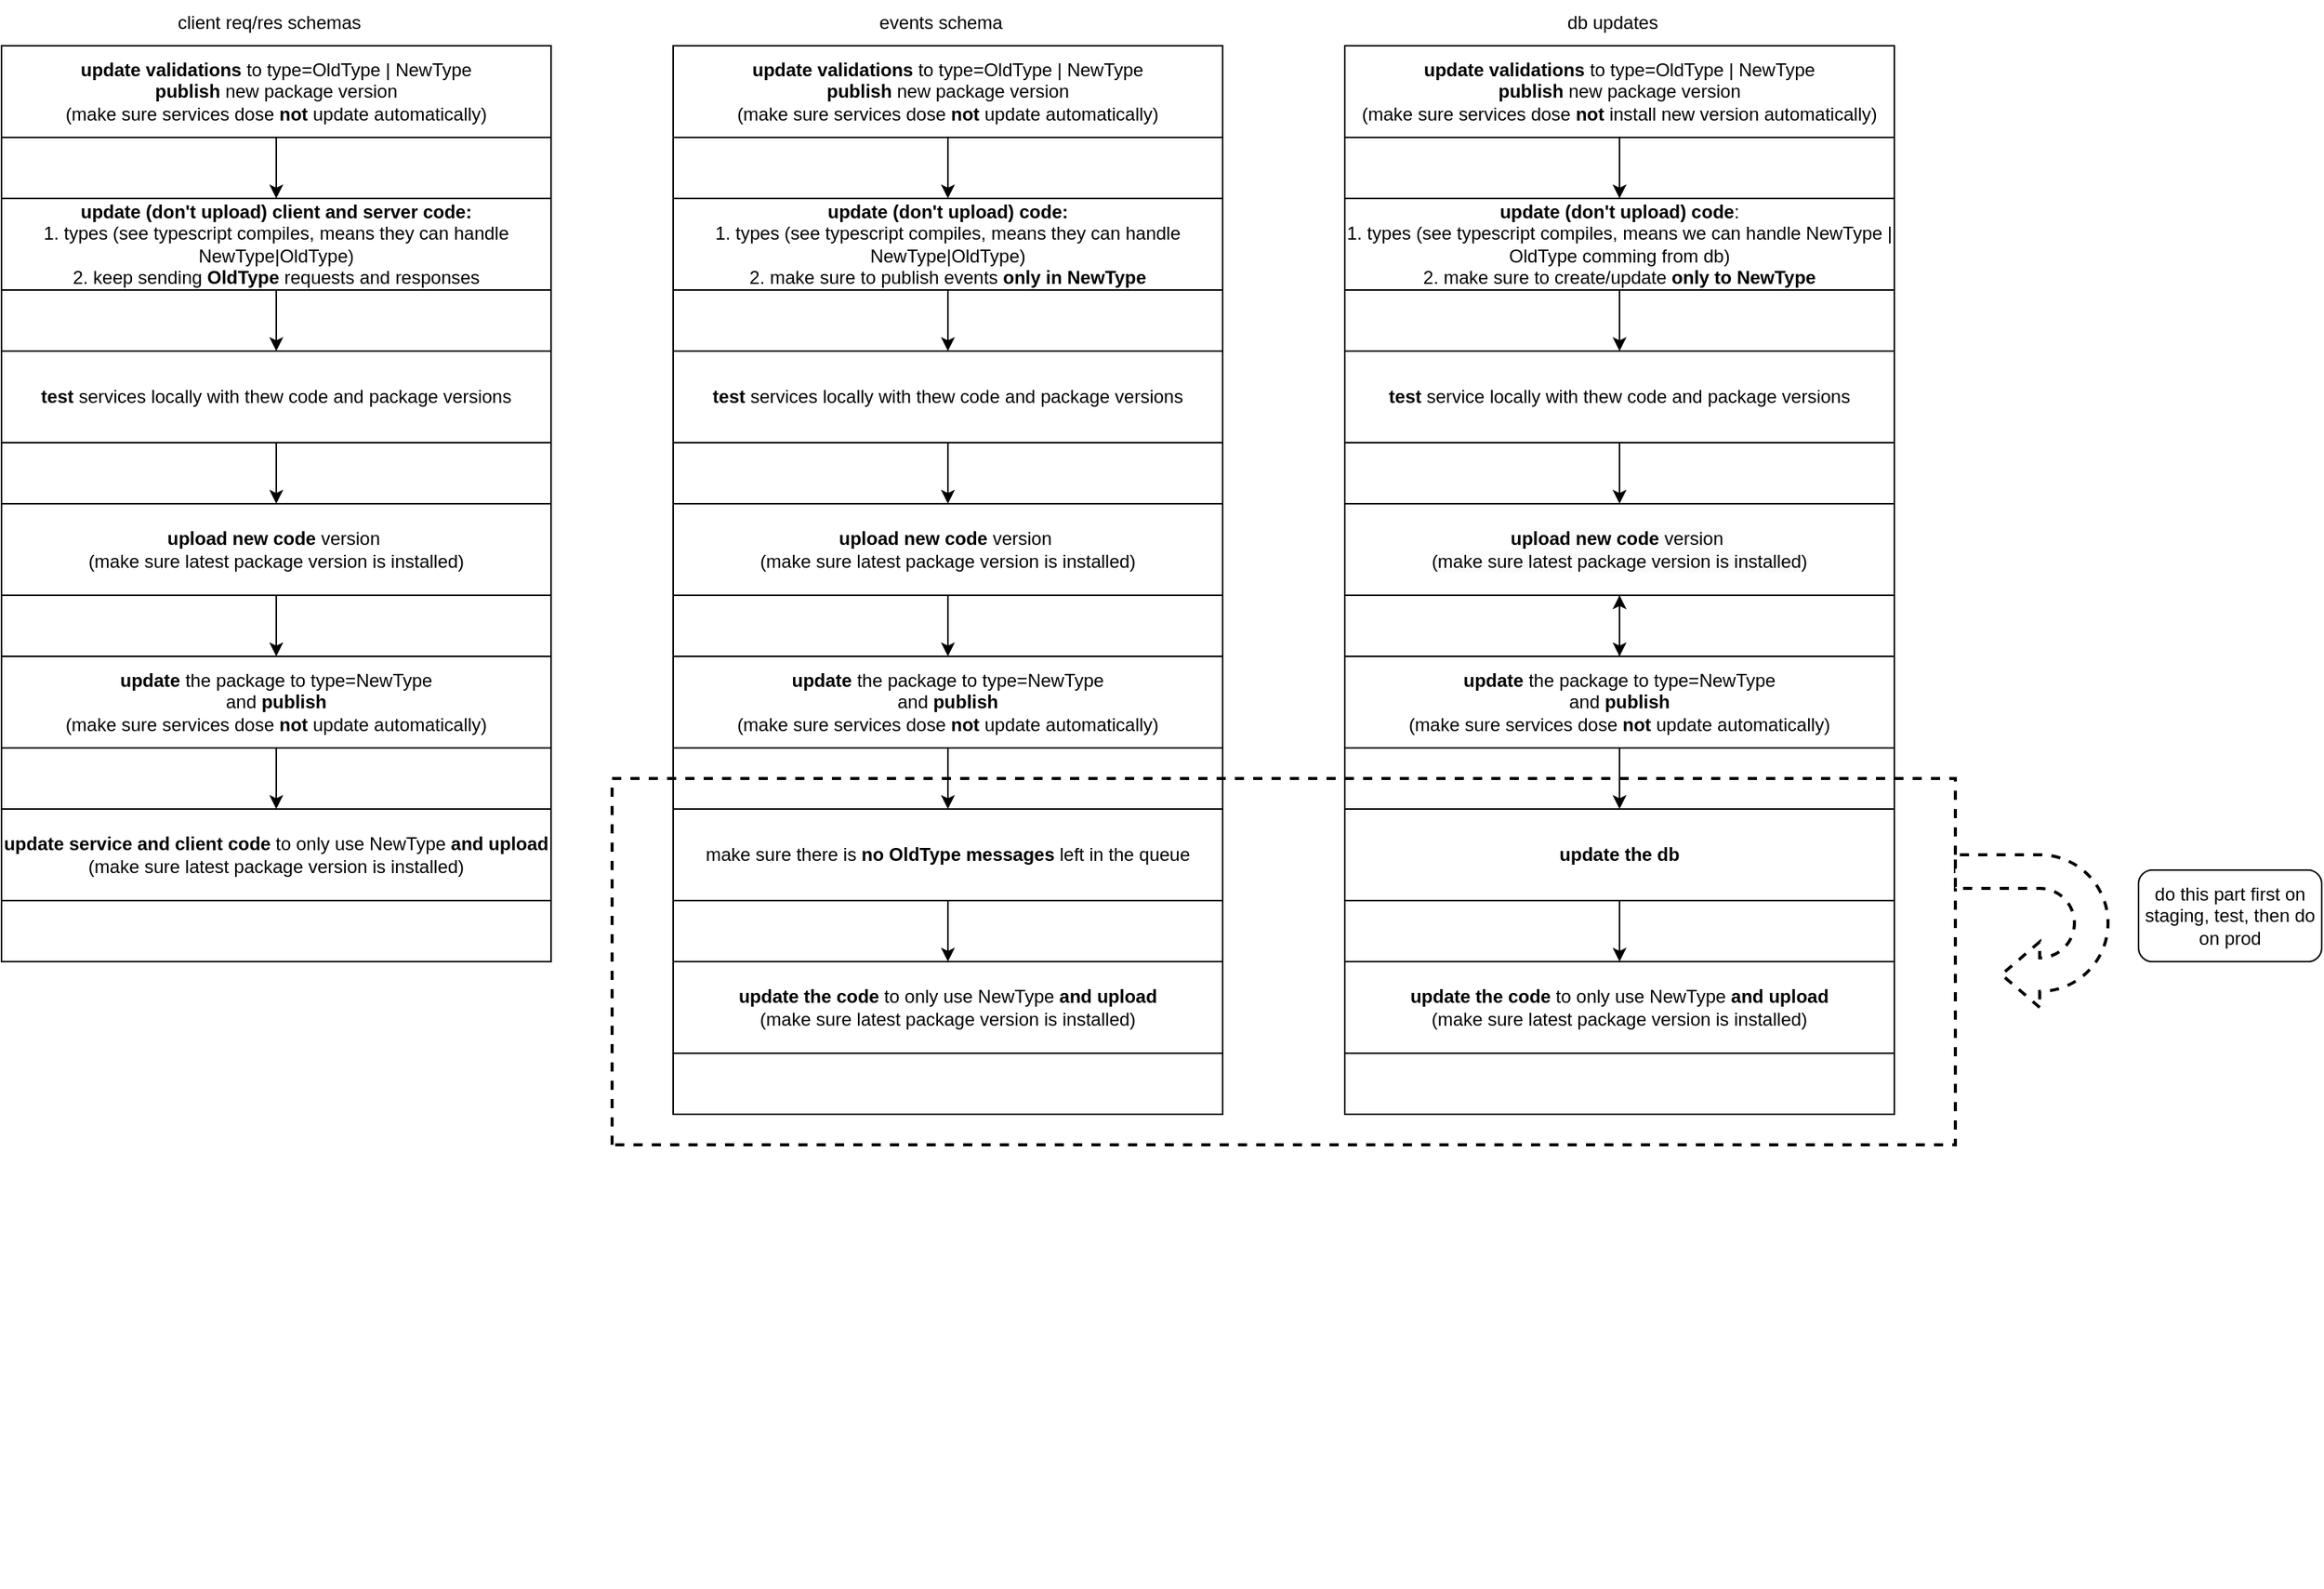 <mxfile version="24.5.3" type="device">
  <diagram name="Page-1" id="DZlAIvs07uHZEx9Pe1zq">
    <mxGraphModel dx="2092" dy="2007" grid="1" gridSize="10" guides="1" tooltips="1" connect="1" arrows="1" fold="1" page="1" pageScale="1" pageWidth="850" pageHeight="1100" math="0" shadow="0">
      <root>
        <mxCell id="0" />
        <mxCell id="1" parent="0" />
        <mxCell id="BxutnQyMST5Urr4yIq5m-32" value="" style="group" vertex="1" connectable="0" parent="1">
          <mxGeometry x="400" y="-150" width="360" height="1040" as="geometry" />
        </mxCell>
        <mxCell id="BxutnQyMST5Urr4yIq5m-1" value="" style="rounded=0;whiteSpace=wrap;html=1;" vertex="1" parent="BxutnQyMST5Urr4yIq5m-32">
          <mxGeometry y="30" width="360" height="700" as="geometry" />
        </mxCell>
        <mxCell id="BxutnQyMST5Urr4yIq5m-2" value="db updates" style="text;html=1;align=center;verticalAlign=middle;resizable=0;points=[];autosize=1;strokeColor=none;fillColor=none;" vertex="1" parent="BxutnQyMST5Urr4yIq5m-32">
          <mxGeometry x="135" width="80" height="30" as="geometry" />
        </mxCell>
        <mxCell id="BxutnQyMST5Urr4yIq5m-14" style="edgeStyle=orthogonalEdgeStyle;rounded=0;orthogonalLoop=1;jettySize=auto;html=1;" edge="1" parent="BxutnQyMST5Urr4yIq5m-32" source="BxutnQyMST5Urr4yIq5m-12" target="BxutnQyMST5Urr4yIq5m-13">
          <mxGeometry relative="1" as="geometry" />
        </mxCell>
        <mxCell id="BxutnQyMST5Urr4yIq5m-12" value="&lt;b&gt;update validations&lt;/b&gt; to type=OldType | NewType&lt;div&gt;&lt;b&gt;publish&lt;/b&gt; new package version&lt;div&gt;(make sure services dose&amp;nbsp;&lt;b&gt;not&lt;/b&gt;&amp;nbsp;install new version automatically)&lt;/div&gt;&lt;/div&gt;" style="rounded=0;whiteSpace=wrap;html=1;" vertex="1" parent="BxutnQyMST5Urr4yIq5m-32">
          <mxGeometry y="30" width="360" height="60" as="geometry" />
        </mxCell>
        <mxCell id="BxutnQyMST5Urr4yIq5m-16" style="edgeStyle=orthogonalEdgeStyle;rounded=0;orthogonalLoop=1;jettySize=auto;html=1;entryX=0.5;entryY=0;entryDx=0;entryDy=0;" edge="1" parent="BxutnQyMST5Urr4yIq5m-32" source="BxutnQyMST5Urr4yIq5m-13" target="BxutnQyMST5Urr4yIq5m-15">
          <mxGeometry relative="1" as="geometry" />
        </mxCell>
        <mxCell id="BxutnQyMST5Urr4yIq5m-13" value="&lt;b&gt;update (don&#39;t upload) code&lt;/b&gt;:&lt;div&gt;1. types (see typescript compiles, means we can handle NewType | OldType comming from db)&lt;/div&gt;&lt;div&gt;2. make sure to create/update &lt;b&gt;only to NewType&lt;/b&gt;&lt;/div&gt;" style="rounded=0;whiteSpace=wrap;html=1;" vertex="1" parent="BxutnQyMST5Urr4yIq5m-32">
          <mxGeometry y="130" width="360" height="60" as="geometry" />
        </mxCell>
        <mxCell id="BxutnQyMST5Urr4yIq5m-18" style="edgeStyle=orthogonalEdgeStyle;rounded=0;orthogonalLoop=1;jettySize=auto;html=1;" edge="1" parent="BxutnQyMST5Urr4yIq5m-32" source="BxutnQyMST5Urr4yIq5m-15" target="BxutnQyMST5Urr4yIq5m-17">
          <mxGeometry relative="1" as="geometry" />
        </mxCell>
        <mxCell id="BxutnQyMST5Urr4yIq5m-15" value="&lt;b&gt;test&lt;/b&gt; service locally with thew code and package versions" style="rounded=0;whiteSpace=wrap;html=1;" vertex="1" parent="BxutnQyMST5Urr4yIq5m-32">
          <mxGeometry y="230" width="360" height="60" as="geometry" />
        </mxCell>
        <mxCell id="BxutnQyMST5Urr4yIq5m-21" style="edgeStyle=orthogonalEdgeStyle;rounded=0;orthogonalLoop=1;jettySize=auto;html=1;entryX=0.5;entryY=0;entryDx=0;entryDy=0;" edge="1" parent="BxutnQyMST5Urr4yIq5m-32" source="BxutnQyMST5Urr4yIq5m-17" target="BxutnQyMST5Urr4yIq5m-19">
          <mxGeometry relative="1" as="geometry" />
        </mxCell>
        <mxCell id="BxutnQyMST5Urr4yIq5m-17" value="&lt;span style=&quot;color: rgb(0, 0, 0); font-family: Helvetica; font-size: 12px; font-style: normal; font-variant-ligatures: normal; font-variant-caps: normal; letter-spacing: normal; orphans: 2; text-align: center; text-indent: 0px; text-transform: none; widows: 2; word-spacing: 0px; -webkit-text-stroke-width: 0px; white-space: normal; background-color: rgb(251, 251, 251); text-decoration-thickness: initial; text-decoration-style: initial; text-decoration-color: initial; float: none; display: inline !important;&quot;&gt;&lt;b&gt;upload new code&lt;/b&gt;&lt;/span&gt;&lt;span style=&quot;color: rgb(0, 0, 0); font-family: Helvetica; font-size: 12px; font-style: normal; font-variant-ligatures: normal; font-variant-caps: normal; font-weight: 400; letter-spacing: normal; orphans: 2; text-align: center; text-indent: 0px; text-transform: none; widows: 2; word-spacing: 0px; -webkit-text-stroke-width: 0px; white-space: normal; background-color: rgb(251, 251, 251); text-decoration-thickness: initial; text-decoration-style: initial; text-decoration-color: initial; display: inline !important; float: none;&quot;&gt; version&amp;nbsp;&lt;/span&gt;&lt;div style=&quot;forced-color-adjust: none; color: rgb(0, 0, 0); font-family: Helvetica; font-size: 12px; font-style: normal; font-variant-ligatures: normal; font-variant-caps: normal; font-weight: 400; letter-spacing: normal; orphans: 2; text-align: center; text-indent: 0px; text-transform: none; widows: 2; word-spacing: 0px; -webkit-text-stroke-width: 0px; white-space: normal; background-color: rgb(251, 251, 251); text-decoration-thickness: initial; text-decoration-style: initial; text-decoration-color: initial;&quot;&gt;(make sure latest package version is installed)&lt;/div&gt;" style="rounded=0;whiteSpace=wrap;html=1;" vertex="1" parent="BxutnQyMST5Urr4yIq5m-32">
          <mxGeometry y="330" width="360" height="60" as="geometry" />
        </mxCell>
        <mxCell id="BxutnQyMST5Urr4yIq5m-22" style="edgeStyle=orthogonalEdgeStyle;rounded=0;orthogonalLoop=1;jettySize=auto;html=1;entryX=0.5;entryY=0;entryDx=0;entryDy=0;" edge="1" parent="BxutnQyMST5Urr4yIq5m-32" source="BxutnQyMST5Urr4yIq5m-19" target="BxutnQyMST5Urr4yIq5m-20">
          <mxGeometry relative="1" as="geometry" />
        </mxCell>
        <mxCell id="BxutnQyMST5Urr4yIq5m-116" style="edgeStyle=orthogonalEdgeStyle;rounded=0;orthogonalLoop=1;jettySize=auto;html=1;" edge="1" parent="BxutnQyMST5Urr4yIq5m-32" source="BxutnQyMST5Urr4yIq5m-19" target="BxutnQyMST5Urr4yIq5m-17">
          <mxGeometry relative="1" as="geometry" />
        </mxCell>
        <mxCell id="BxutnQyMST5Urr4yIq5m-19" value="&lt;b&gt;update&lt;/b&gt;&amp;nbsp;the package to type=NewType&lt;div&gt;and&amp;nbsp;&lt;b&gt;publish&lt;/b&gt;&lt;br&gt;&lt;div&gt;(make sure services dose&amp;nbsp;&lt;b&gt;not&lt;/b&gt;&amp;nbsp;update automatically)&lt;/div&gt;&lt;/div&gt;" style="rounded=0;whiteSpace=wrap;html=1;" vertex="1" parent="BxutnQyMST5Urr4yIq5m-32">
          <mxGeometry y="430" width="360" height="60" as="geometry" />
        </mxCell>
        <mxCell id="BxutnQyMST5Urr4yIq5m-26" style="edgeStyle=orthogonalEdgeStyle;rounded=0;orthogonalLoop=1;jettySize=auto;html=1;entryX=0.5;entryY=0;entryDx=0;entryDy=0;" edge="1" parent="BxutnQyMST5Urr4yIq5m-32" source="BxutnQyMST5Urr4yIq5m-20" target="BxutnQyMST5Urr4yIq5m-23">
          <mxGeometry relative="1" as="geometry" />
        </mxCell>
        <mxCell id="BxutnQyMST5Urr4yIq5m-20" value="&lt;b&gt;update the db&lt;/b&gt;" style="rounded=0;whiteSpace=wrap;html=1;" vertex="1" parent="BxutnQyMST5Urr4yIq5m-32">
          <mxGeometry y="530" width="360" height="60" as="geometry" />
        </mxCell>
        <mxCell id="BxutnQyMST5Urr4yIq5m-23" value="&lt;b&gt;update the code&lt;/b&gt;&amp;nbsp;to only use NewType&amp;nbsp;&lt;b&gt;and upload&lt;/b&gt;&lt;div&gt;(make sure latest package version is installed)&lt;/div&gt;" style="rounded=0;whiteSpace=wrap;html=1;" vertex="1" parent="BxutnQyMST5Urr4yIq5m-32">
          <mxGeometry y="630" width="360" height="60" as="geometry" />
        </mxCell>
        <mxCell id="BxutnQyMST5Urr4yIq5m-77" style="edgeStyle=orthogonalEdgeStyle;rounded=0;orthogonalLoop=1;jettySize=auto;html=1;exitX=0.5;exitY=1;exitDx=0;exitDy=0;" edge="1" parent="BxutnQyMST5Urr4yIq5m-32" source="BxutnQyMST5Urr4yIq5m-1" target="BxutnQyMST5Urr4yIq5m-1">
          <mxGeometry relative="1" as="geometry" />
        </mxCell>
        <mxCell id="BxutnQyMST5Urr4yIq5m-117" style="edgeStyle=orthogonalEdgeStyle;rounded=0;orthogonalLoop=1;jettySize=auto;html=1;exitX=0.5;exitY=1;exitDx=0;exitDy=0;" edge="1" parent="BxutnQyMST5Urr4yIq5m-32" source="BxutnQyMST5Urr4yIq5m-1" target="BxutnQyMST5Urr4yIq5m-1">
          <mxGeometry relative="1" as="geometry" />
        </mxCell>
        <mxCell id="BxutnQyMST5Urr4yIq5m-78" value="" style="group" vertex="1" connectable="0" parent="1">
          <mxGeometry x="-40" y="-150" width="360" height="1040" as="geometry" />
        </mxCell>
        <mxCell id="BxutnQyMST5Urr4yIq5m-79" value="" style="rounded=0;whiteSpace=wrap;html=1;" vertex="1" parent="BxutnQyMST5Urr4yIq5m-78">
          <mxGeometry y="30" width="360" height="700" as="geometry" />
        </mxCell>
        <mxCell id="BxutnQyMST5Urr4yIq5m-80" value="events schema" style="text;html=1;align=center;verticalAlign=middle;resizable=0;points=[];autosize=1;strokeColor=none;fillColor=none;" vertex="1" parent="BxutnQyMST5Urr4yIq5m-78">
          <mxGeometry x="125" width="100" height="30" as="geometry" />
        </mxCell>
        <mxCell id="BxutnQyMST5Urr4yIq5m-81" style="edgeStyle=orthogonalEdgeStyle;rounded=0;orthogonalLoop=1;jettySize=auto;html=1;" edge="1" parent="BxutnQyMST5Urr4yIq5m-78" source="BxutnQyMST5Urr4yIq5m-82" target="BxutnQyMST5Urr4yIq5m-84">
          <mxGeometry relative="1" as="geometry" />
        </mxCell>
        <mxCell id="BxutnQyMST5Urr4yIq5m-82" value="&lt;b&gt;update validations&lt;/b&gt; to type=OldType | NewType&lt;div&gt;&lt;b&gt;publish&lt;/b&gt; new package version&lt;div&gt;(make sure services dose&amp;nbsp;&lt;b&gt;not&lt;/b&gt;&amp;nbsp;update automatically)&lt;/div&gt;&lt;/div&gt;" style="rounded=0;whiteSpace=wrap;html=1;" vertex="1" parent="BxutnQyMST5Urr4yIq5m-78">
          <mxGeometry y="30" width="360" height="60" as="geometry" />
        </mxCell>
        <mxCell id="BxutnQyMST5Urr4yIq5m-83" style="edgeStyle=orthogonalEdgeStyle;rounded=0;orthogonalLoop=1;jettySize=auto;html=1;entryX=0.5;entryY=0;entryDx=0;entryDy=0;" edge="1" parent="BxutnQyMST5Urr4yIq5m-78" source="BxutnQyMST5Urr4yIq5m-84" target="BxutnQyMST5Urr4yIq5m-86">
          <mxGeometry relative="1" as="geometry" />
        </mxCell>
        <mxCell id="BxutnQyMST5Urr4yIq5m-84" value="&lt;b&gt;update (don&#39;t upload)&amp;nbsp;code:&lt;/b&gt;&lt;div&gt;1. types (see typescript compiles, means they can handle NewType|OldType)&lt;/div&gt;&lt;div&gt;2. make sure to publish events &lt;b&gt;only in NewType&lt;/b&gt;&lt;/div&gt;" style="rounded=0;whiteSpace=wrap;html=1;" vertex="1" parent="BxutnQyMST5Urr4yIq5m-78">
          <mxGeometry y="130" width="360" height="60" as="geometry" />
        </mxCell>
        <mxCell id="BxutnQyMST5Urr4yIq5m-85" style="edgeStyle=orthogonalEdgeStyle;rounded=0;orthogonalLoop=1;jettySize=auto;html=1;" edge="1" parent="BxutnQyMST5Urr4yIq5m-78" source="BxutnQyMST5Urr4yIq5m-86" target="BxutnQyMST5Urr4yIq5m-88">
          <mxGeometry relative="1" as="geometry" />
        </mxCell>
        <mxCell id="BxutnQyMST5Urr4yIq5m-86" value="&lt;b&gt;test&lt;/b&gt; services locally with thew code and package versions" style="rounded=0;whiteSpace=wrap;html=1;" vertex="1" parent="BxutnQyMST5Urr4yIq5m-78">
          <mxGeometry y="230" width="360" height="60" as="geometry" />
        </mxCell>
        <mxCell id="BxutnQyMST5Urr4yIq5m-87" style="edgeStyle=orthogonalEdgeStyle;rounded=0;orthogonalLoop=1;jettySize=auto;html=1;entryX=0.5;entryY=0;entryDx=0;entryDy=0;" edge="1" parent="BxutnQyMST5Urr4yIq5m-78" source="BxutnQyMST5Urr4yIq5m-88" target="BxutnQyMST5Urr4yIq5m-90">
          <mxGeometry relative="1" as="geometry" />
        </mxCell>
        <mxCell id="BxutnQyMST5Urr4yIq5m-88" value="&lt;b&gt;upload new code&lt;/b&gt;&amp;nbsp;version&amp;nbsp;&lt;div&gt;(make sure latest package version is installed)&lt;/div&gt;" style="rounded=0;whiteSpace=wrap;html=1;" vertex="1" parent="BxutnQyMST5Urr4yIq5m-78">
          <mxGeometry y="330" width="360" height="60" as="geometry" />
        </mxCell>
        <mxCell id="BxutnQyMST5Urr4yIq5m-89" style="edgeStyle=orthogonalEdgeStyle;rounded=0;orthogonalLoop=1;jettySize=auto;html=1;entryX=0.5;entryY=0;entryDx=0;entryDy=0;" edge="1" parent="BxutnQyMST5Urr4yIq5m-78" source="BxutnQyMST5Urr4yIq5m-90" target="BxutnQyMST5Urr4yIq5m-92">
          <mxGeometry relative="1" as="geometry" />
        </mxCell>
        <mxCell id="BxutnQyMST5Urr4yIq5m-90" value="&lt;b&gt;update&lt;/b&gt;&amp;nbsp;the package to type=NewType&lt;div&gt;and&amp;nbsp;&lt;b&gt;publish&lt;/b&gt;&lt;br&gt;&lt;div&gt;(make sure services dose&amp;nbsp;&lt;b&gt;not&lt;/b&gt;&amp;nbsp;update automatically)&lt;/div&gt;&lt;/div&gt;" style="rounded=0;whiteSpace=wrap;html=1;" vertex="1" parent="BxutnQyMST5Urr4yIq5m-78">
          <mxGeometry y="430" width="360" height="60" as="geometry" />
        </mxCell>
        <mxCell id="BxutnQyMST5Urr4yIq5m-91" style="edgeStyle=orthogonalEdgeStyle;rounded=0;orthogonalLoop=1;jettySize=auto;html=1;entryX=0.5;entryY=0;entryDx=0;entryDy=0;" edge="1" parent="BxutnQyMST5Urr4yIq5m-78" source="BxutnQyMST5Urr4yIq5m-92" target="BxutnQyMST5Urr4yIq5m-94">
          <mxGeometry relative="1" as="geometry" />
        </mxCell>
        <mxCell id="BxutnQyMST5Urr4yIq5m-92" value="make sure there is&amp;nbsp;&lt;b&gt;no OldType messages&lt;/b&gt;&amp;nbsp;left in the queue" style="rounded=0;whiteSpace=wrap;html=1;" vertex="1" parent="BxutnQyMST5Urr4yIq5m-78">
          <mxGeometry y="530" width="360" height="60" as="geometry" />
        </mxCell>
        <mxCell id="BxutnQyMST5Urr4yIq5m-94" value="&lt;div&gt;&lt;b&gt;update the code&lt;/b&gt; to only use NewType &lt;b&gt;and upload&lt;/b&gt;&lt;div&gt;(make sure latest package version is installed)&lt;/div&gt;&lt;/div&gt;" style="rounded=0;whiteSpace=wrap;html=1;" vertex="1" parent="BxutnQyMST5Urr4yIq5m-78">
          <mxGeometry y="630" width="360" height="60" as="geometry" />
        </mxCell>
        <mxCell id="BxutnQyMST5Urr4yIq5m-96" style="edgeStyle=orthogonalEdgeStyle;rounded=0;orthogonalLoop=1;jettySize=auto;html=1;exitX=0.5;exitY=1;exitDx=0;exitDy=0;" edge="1" parent="BxutnQyMST5Urr4yIq5m-78" source="BxutnQyMST5Urr4yIq5m-79" target="BxutnQyMST5Urr4yIq5m-79">
          <mxGeometry relative="1" as="geometry" />
        </mxCell>
        <mxCell id="BxutnQyMST5Urr4yIq5m-97" value="" style="group" vertex="1" connectable="0" parent="1">
          <mxGeometry x="-480" y="-150" width="360" height="1040" as="geometry" />
        </mxCell>
        <mxCell id="BxutnQyMST5Urr4yIq5m-98" value="" style="rounded=0;whiteSpace=wrap;html=1;" vertex="1" parent="BxutnQyMST5Urr4yIq5m-97">
          <mxGeometry y="30" width="360" height="600" as="geometry" />
        </mxCell>
        <mxCell id="BxutnQyMST5Urr4yIq5m-99" value="client req/res schemas" style="text;html=1;align=center;verticalAlign=middle;resizable=0;points=[];autosize=1;strokeColor=none;fillColor=none;" vertex="1" parent="BxutnQyMST5Urr4yIq5m-97">
          <mxGeometry x="105" width="140" height="30" as="geometry" />
        </mxCell>
        <mxCell id="BxutnQyMST5Urr4yIq5m-100" style="edgeStyle=orthogonalEdgeStyle;rounded=0;orthogonalLoop=1;jettySize=auto;html=1;" edge="1" parent="BxutnQyMST5Urr4yIq5m-97" source="BxutnQyMST5Urr4yIq5m-101" target="BxutnQyMST5Urr4yIq5m-103">
          <mxGeometry relative="1" as="geometry" />
        </mxCell>
        <mxCell id="BxutnQyMST5Urr4yIq5m-101" value="&lt;b&gt;update validations&lt;/b&gt; to type=OldType | NewType&lt;div&gt;&lt;b&gt;publish&lt;/b&gt; new package version&lt;div&gt;(make sure services dose&amp;nbsp;&lt;b&gt;not&lt;/b&gt;&amp;nbsp;update automatically)&lt;/div&gt;&lt;/div&gt;" style="rounded=0;whiteSpace=wrap;html=1;" vertex="1" parent="BxutnQyMST5Urr4yIq5m-97">
          <mxGeometry y="30" width="360" height="60" as="geometry" />
        </mxCell>
        <mxCell id="BxutnQyMST5Urr4yIq5m-102" style="edgeStyle=orthogonalEdgeStyle;rounded=0;orthogonalLoop=1;jettySize=auto;html=1;entryX=0.5;entryY=0;entryDx=0;entryDy=0;" edge="1" parent="BxutnQyMST5Urr4yIq5m-97" source="BxutnQyMST5Urr4yIq5m-103" target="BxutnQyMST5Urr4yIq5m-105">
          <mxGeometry relative="1" as="geometry" />
        </mxCell>
        <mxCell id="BxutnQyMST5Urr4yIq5m-103" value="&lt;b&gt;update (don&#39;t upload)&amp;nbsp;client&amp;nbsp;and server code:&lt;/b&gt;&lt;div&gt;1. types (see typescript compiles, means they can handle NewType|OldType)&lt;/div&gt;&lt;div&gt;2. keep sending &lt;b&gt;OldType&lt;/b&gt; requests and responses&lt;/div&gt;" style="rounded=0;whiteSpace=wrap;html=1;" vertex="1" parent="BxutnQyMST5Urr4yIq5m-97">
          <mxGeometry y="130" width="360" height="60" as="geometry" />
        </mxCell>
        <mxCell id="BxutnQyMST5Urr4yIq5m-104" style="edgeStyle=orthogonalEdgeStyle;rounded=0;orthogonalLoop=1;jettySize=auto;html=1;" edge="1" parent="BxutnQyMST5Urr4yIq5m-97" source="BxutnQyMST5Urr4yIq5m-105" target="BxutnQyMST5Urr4yIq5m-107">
          <mxGeometry relative="1" as="geometry" />
        </mxCell>
        <mxCell id="BxutnQyMST5Urr4yIq5m-105" value="&lt;b&gt;test&lt;/b&gt; services locally with thew code and package versions" style="rounded=0;whiteSpace=wrap;html=1;" vertex="1" parent="BxutnQyMST5Urr4yIq5m-97">
          <mxGeometry y="230" width="360" height="60" as="geometry" />
        </mxCell>
        <mxCell id="BxutnQyMST5Urr4yIq5m-106" style="edgeStyle=orthogonalEdgeStyle;rounded=0;orthogonalLoop=1;jettySize=auto;html=1;entryX=0.5;entryY=0;entryDx=0;entryDy=0;" edge="1" parent="BxutnQyMST5Urr4yIq5m-97" source="BxutnQyMST5Urr4yIq5m-107" target="BxutnQyMST5Urr4yIq5m-109">
          <mxGeometry relative="1" as="geometry" />
        </mxCell>
        <mxCell id="BxutnQyMST5Urr4yIq5m-107" value="&lt;div&gt;&lt;b&gt;upload new code&lt;/b&gt;&amp;nbsp;version&amp;nbsp;&lt;div&gt;(make sure latest package version is installed)&lt;/div&gt;&lt;/div&gt;" style="rounded=0;whiteSpace=wrap;html=1;" vertex="1" parent="BxutnQyMST5Urr4yIq5m-97">
          <mxGeometry y="330" width="360" height="60" as="geometry" />
        </mxCell>
        <mxCell id="BxutnQyMST5Urr4yIq5m-108" style="edgeStyle=orthogonalEdgeStyle;rounded=0;orthogonalLoop=1;jettySize=auto;html=1;entryX=0.5;entryY=0;entryDx=0;entryDy=0;" edge="1" parent="BxutnQyMST5Urr4yIq5m-97" source="BxutnQyMST5Urr4yIq5m-109" target="BxutnQyMST5Urr4yIq5m-111">
          <mxGeometry relative="1" as="geometry" />
        </mxCell>
        <mxCell id="BxutnQyMST5Urr4yIq5m-109" value="&lt;b&gt;update&lt;/b&gt; the package to type=NewType&lt;div&gt;and &lt;b&gt;publish&lt;/b&gt;&lt;br&gt;&lt;div&gt;(make sure services dose&amp;nbsp;&lt;b&gt;not&lt;/b&gt;&amp;nbsp;update automatically)&lt;/div&gt;&lt;/div&gt;" style="rounded=0;whiteSpace=wrap;html=1;" vertex="1" parent="BxutnQyMST5Urr4yIq5m-97">
          <mxGeometry y="430" width="360" height="60" as="geometry" />
        </mxCell>
        <mxCell id="BxutnQyMST5Urr4yIq5m-111" value="&lt;b&gt;update service and client code&lt;/b&gt; to only use NewType &lt;b&gt;and upload&lt;/b&gt;&lt;div&gt;(make sure latest package version is installed)&lt;br&gt;&lt;/div&gt;" style="rounded=0;whiteSpace=wrap;html=1;" vertex="1" parent="BxutnQyMST5Urr4yIq5m-97">
          <mxGeometry y="530" width="360" height="60" as="geometry" />
        </mxCell>
        <mxCell id="BxutnQyMST5Urr4yIq5m-115" style="edgeStyle=orthogonalEdgeStyle;rounded=0;orthogonalLoop=1;jettySize=auto;html=1;exitX=0.5;exitY=1;exitDx=0;exitDy=0;" edge="1" parent="BxutnQyMST5Urr4yIq5m-97" source="BxutnQyMST5Urr4yIq5m-98" target="BxutnQyMST5Urr4yIq5m-98">
          <mxGeometry relative="1" as="geometry" />
        </mxCell>
        <mxCell id="BxutnQyMST5Urr4yIq5m-123" value="" style="endArrow=none;dashed=1;html=1;rounded=0;strokeWidth=2;" edge="1" parent="1">
          <mxGeometry width="50" height="50" relative="1" as="geometry">
            <mxPoint x="-80" y="600" as="sourcePoint" />
            <mxPoint x="-80" y="600" as="targetPoint" />
            <Array as="points">
              <mxPoint x="-80" y="360" />
              <mxPoint x="800" y="360" />
              <mxPoint x="800" y="600" />
            </Array>
          </mxGeometry>
        </mxCell>
        <mxCell id="BxutnQyMST5Urr4yIq5m-125" value="" style="html=1;shadow=0;dashed=1;align=center;verticalAlign=middle;shape=mxgraph.arrows2.uTurnArrow;dy=11;arrowHead=43;dx2=25;direction=west;strokeWidth=2;" vertex="1" parent="1">
          <mxGeometry x="800" y="410" width="100" height="100" as="geometry" />
        </mxCell>
        <mxCell id="BxutnQyMST5Urr4yIq5m-126" value="do this part first on staging, test, then do on prod" style="rounded=1;whiteSpace=wrap;html=1;" vertex="1" parent="1">
          <mxGeometry x="920" y="420" width="120" height="60" as="geometry" />
        </mxCell>
      </root>
    </mxGraphModel>
  </diagram>
</mxfile>
